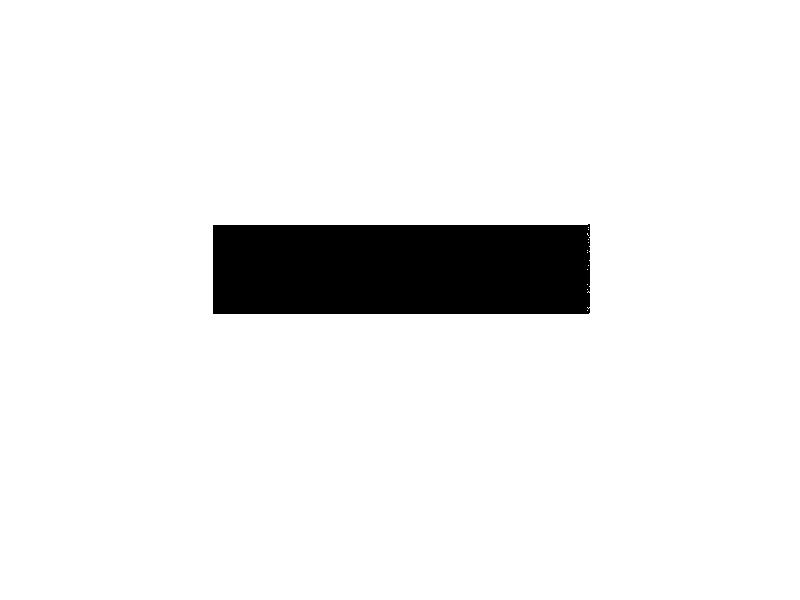 
#declare RoomWidth=632;
#declare RoomLength=1016;
#declare RoomHeight=335;    
#declare HalfRoomWidth=RoomWidth/2;
#declare HalfRoomLength=RoomLength/2;
#declare SeatedEyeHeight=112;

#declare CATLab=box {

        <0,0,0> 
        <RoomWidth,RoomHeight,RoomLength>
        
}; 
        
#declare DoorWidth=91;
#declare DoorHeight=236;
#declare DoorDepth=16;
#declare DoorDistanceFromRightWall=188;
#declare DoorWayCutout=box{
    <0,0,-DoorDepth/2>
        <DoorWidth,DoorHeight,DoorDepth/2>
        translate<RoomWidth-DoorDistanceFromRightWall,0,RoomLength> 
};   
        
#declare WindowHeight=150.5;
#declare WindowDistanceFromGround=89;
#declare WindowCutout=box{
        <0,0,-DoorDepth>
        <RoomWidth,WindowHeight,DoorDepth>
        translate<0,WindowDistanceFromGround,0>
};
        
         
#declare Margaret= <HalfRoomWidth,SeatedEyeHeight,40>; 
#declare Justin=<HalfRoomWidth,SeatedEyeHeight,RoomLength>; 

camera{ 
   location Justin
   look_at Margaret   
   }
 
        
light_source  {
      <HalfRoomWidth,SeatedEyeHeight,RoomLength>
      rgb<1,1,1>  
      
      }
difference {
object{       
       
       CATLab   
       scale 1.001  
       }
       
object{
       CATLab
       } 
       
object{
       DoorWayCutout     
       }  
object{
       WindowCutout
       }
       
texture{
       pigment{
       rgb<1,1,1>
}
}
}